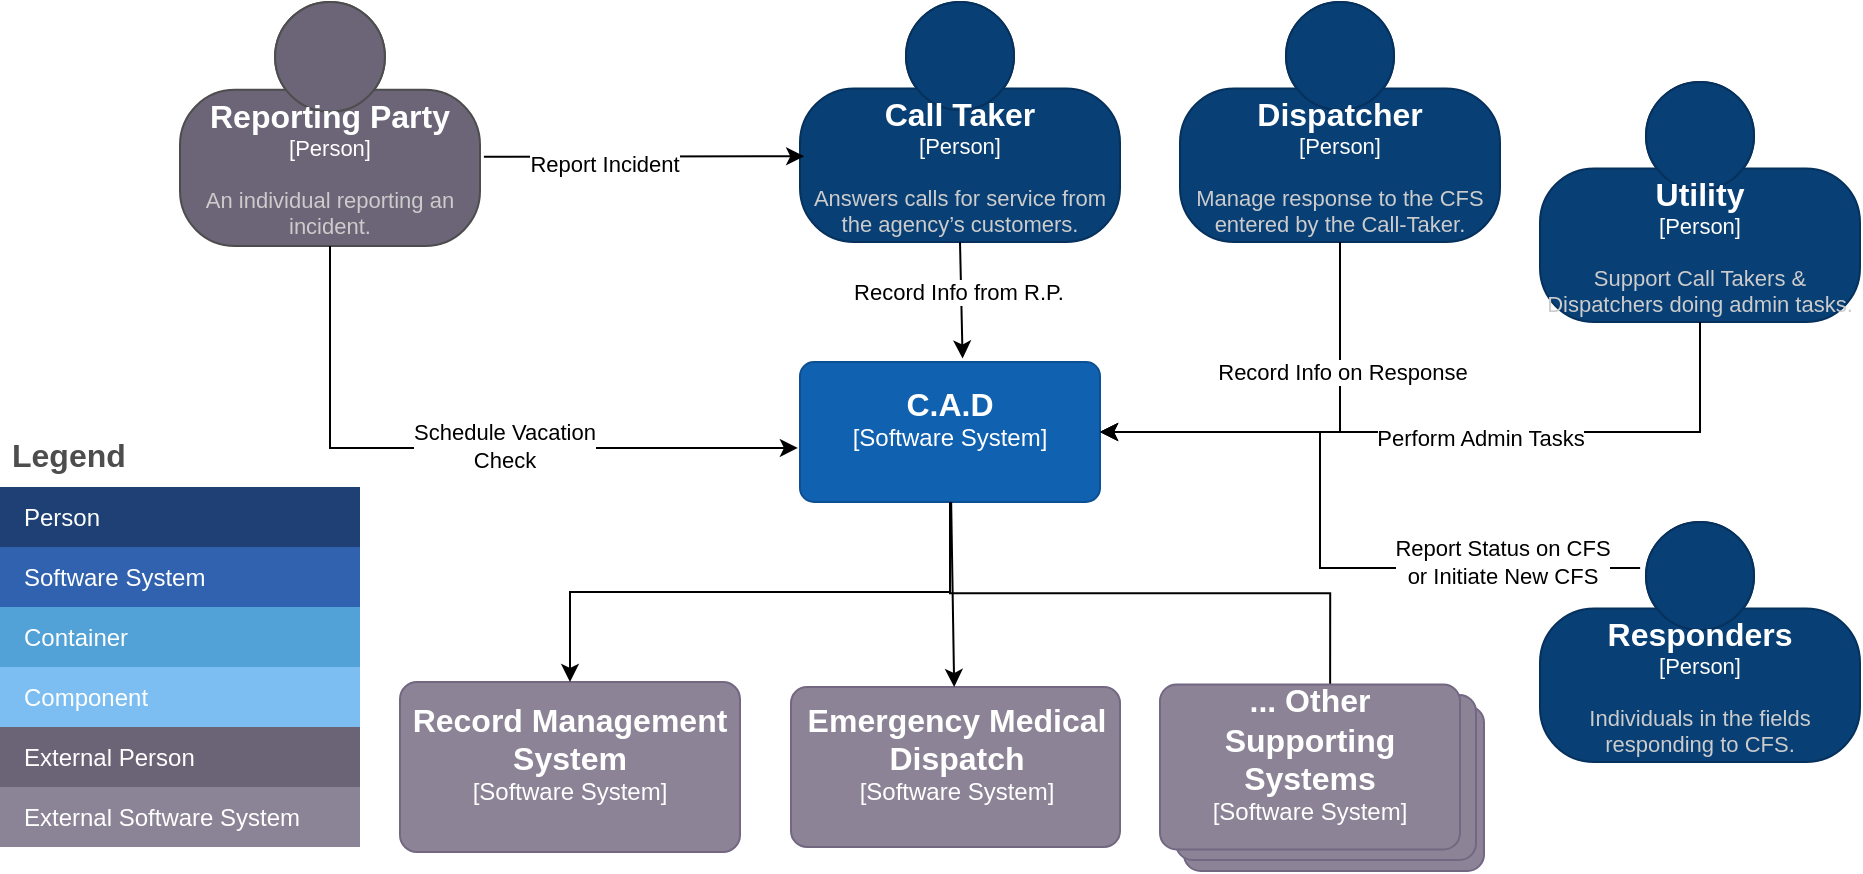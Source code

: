 <mxfile version="27.2.0">
  <diagram name="Page-1" id="krjWHa4J0ql0iqwKJg9R">
    <mxGraphModel dx="2660" dy="1081" grid="1" gridSize="10" guides="1" tooltips="1" connect="1" arrows="1" fold="1" page="1" pageScale="1" pageWidth="850" pageHeight="1100" math="0" shadow="0">
      <root>
        <mxCell id="0" />
        <mxCell id="1" parent="0" />
        <object placeholders="1" c4Name="Call Taker" c4Type="Person" c4Description="Answers calls for service from the agency’s customers." label="&lt;font style=&quot;font-size: 16px&quot;&gt;&lt;b&gt;%c4Name%&lt;/b&gt;&lt;/font&gt;&lt;div&gt;[%c4Type%]&lt;/div&gt;&lt;br&gt;&lt;div&gt;&lt;font style=&quot;font-size: 11px&quot;&gt;&lt;font color=&quot;#cccccc&quot;&gt;%c4Description%&lt;/font&gt;&lt;/div&gt;" id="zUVPZtC5M52VkGUb5q3C-1">
          <mxCell style="html=1;fontSize=11;dashed=0;whiteSpace=wrap;fillColor=#083F75;strokeColor=#06315C;fontColor=#ffffff;shape=mxgraph.c4.person2;align=center;metaEdit=1;points=[[0.5,0,0],[1,0.5,0],[1,0.75,0],[0.75,1,0],[0.5,1,0],[0.25,1,0],[0,0.75,0],[0,0.5,0]];resizable=1;container=0;" parent="1" vertex="1">
            <mxGeometry x="260" y="40" width="160" height="120" as="geometry" />
          </mxCell>
        </object>
        <object placeholders="1" c4Name="C.A.D" c4Type="Software System" c4Description="" label="&lt;font style=&quot;font-size: 16px&quot;&gt;&lt;b&gt;%c4Name%&lt;/b&gt;&lt;/font&gt;&lt;div&gt;[%c4Type%]&lt;/div&gt;&lt;br&gt;&lt;div&gt;&lt;font style=&quot;font-size: 11px&quot;&gt;&lt;font color=&quot;#cccccc&quot;&gt;%c4Description%&lt;/font&gt;&lt;/div&gt;" id="zUVPZtC5M52VkGUb5q3C-4">
          <mxCell style="rounded=1;whiteSpace=wrap;html=1;labelBackgroundColor=none;fillColor=#1061B0;fontColor=#ffffff;align=center;arcSize=10;strokeColor=#0D5091;metaEdit=1;resizable=1;points=[[0.25,0,0],[0.5,0,0],[0.75,0,0],[1,0.25,0],[1,0.5,0],[1,0.75,0],[0.75,1,0],[0.5,1,0],[0.25,1,0],[0,0.75,0],[0,0.5,0],[0,0.25,0]];" parent="1" vertex="1">
            <mxGeometry x="260" y="220" width="150" height="70" as="geometry" />
          </mxCell>
        </object>
        <mxCell id="zUVPZtC5M52VkGUb5q3C-8" style="rounded=0;orthogonalLoop=1;jettySize=auto;html=1;exitX=0.5;exitY=1;exitDx=0;exitDy=0;exitPerimeter=0;entryX=0.542;entryY=-0.025;entryDx=0;entryDy=0;entryPerimeter=0;" parent="1" source="zUVPZtC5M52VkGUb5q3C-1" target="zUVPZtC5M52VkGUb5q3C-4" edge="1">
          <mxGeometry relative="1" as="geometry" />
        </mxCell>
        <mxCell id="zUVPZtC5M52VkGUb5q3C-9" value="Record Info from R.P." style="edgeLabel;html=1;align=center;verticalAlign=middle;resizable=0;points=[];" parent="zUVPZtC5M52VkGUb5q3C-8" vertex="1" connectable="0">
          <mxGeometry x="-0.169" y="-2" relative="1" as="geometry">
            <mxPoint y="1" as="offset" />
          </mxGeometry>
        </mxCell>
        <mxCell id="zUVPZtC5M52VkGUb5q3C-11" value="" style="rounded=0;orthogonalLoop=1;jettySize=auto;html=1;exitX=1.013;exitY=0.634;exitDx=0;exitDy=0;exitPerimeter=0;entryX=0.013;entryY=0.643;entryDx=0;entryDy=0;entryPerimeter=0;" parent="1" source="zUVPZtC5M52VkGUb5q3C-10" target="zUVPZtC5M52VkGUb5q3C-1" edge="1">
          <mxGeometry relative="1" as="geometry">
            <mxPoint x="270" y="110" as="targetPoint" />
            <mxPoint x="400" y="160" as="sourcePoint" />
          </mxGeometry>
        </mxCell>
        <mxCell id="zUVPZtC5M52VkGUb5q3C-12" value="Report Incident" style="edgeLabel;html=1;align=center;verticalAlign=middle;resizable=0;points=[];" parent="zUVPZtC5M52VkGUb5q3C-11" vertex="1" connectable="0">
          <mxGeometry x="-0.255" y="-3" relative="1" as="geometry">
            <mxPoint as="offset" />
          </mxGeometry>
        </mxCell>
        <object placeholders="1" c4Name="Reporting Party" c4Type="Person" c4Description="An individual reporting an incident. " label="&lt;font style=&quot;font-size: 16px&quot;&gt;&lt;b&gt;%c4Name%&lt;/b&gt;&lt;/font&gt;&lt;div&gt;[%c4Type%]&lt;/div&gt;&lt;br&gt;&lt;div&gt;&lt;font style=&quot;font-size: 11px&quot;&gt;&lt;font color=&quot;#cccccc&quot;&gt;%c4Description%&lt;/font&gt;&lt;/div&gt;" id="zUVPZtC5M52VkGUb5q3C-10">
          <mxCell style="html=1;fontSize=11;dashed=0;whiteSpace=wrap;fillColor=#6C6477;strokeColor=#4D4D4D;fontColor=#ffffff;shape=mxgraph.c4.person2;align=center;metaEdit=1;points=[[0.5,0,0],[1,0.5,0],[1,0.75,0],[0.75,1,0],[0.5,1,0],[0.25,1,0],[0,0.75,0],[0,0.5,0]];resizable=1;" parent="1" vertex="1">
            <mxGeometry x="-50" y="40" width="150" height="122" as="geometry" />
          </mxCell>
        </object>
        <object placeholders="1" c4Name="Record Management System" c4Type="Software System" c4Description="" label="&lt;font style=&quot;font-size: 16px&quot;&gt;&lt;b&gt;%c4Name%&lt;/b&gt;&lt;/font&gt;&lt;div&gt;[%c4Type%]&lt;/div&gt;&lt;br&gt;&lt;div&gt;&lt;font style=&quot;font-size: 11px&quot;&gt;&lt;font color=&quot;#cccccc&quot;&gt;%c4Description%&lt;/font&gt;&lt;/div&gt;" id="zUVPZtC5M52VkGUb5q3C-13">
          <mxCell style="rounded=1;whiteSpace=wrap;html=1;labelBackgroundColor=none;fillColor=#8C8496;fontColor=#ffffff;align=center;arcSize=10;strokeColor=#736782;metaEdit=1;resizable=1;points=[[0.25,0,0],[0.5,0,0],[0.75,0,0],[1,0.25,0],[1,0.5,0],[1,0.75,0],[0.75,1,0],[0.5,1,0],[0.25,1,0],[0,0.75,0],[0,0.5,0],[0,0.25,0]];" parent="1" vertex="1">
            <mxGeometry x="60" y="380" width="170" height="85" as="geometry" />
          </mxCell>
        </object>
        <mxCell id="zUVPZtC5M52VkGUb5q3C-15" style="edgeStyle=orthogonalEdgeStyle;rounded=0;orthogonalLoop=1;jettySize=auto;html=1;exitX=0.5;exitY=1;exitDx=0;exitDy=0;exitPerimeter=0;" parent="1" source="zUVPZtC5M52VkGUb5q3C-4" target="zUVPZtC5M52VkGUb5q3C-13" edge="1">
          <mxGeometry relative="1" as="geometry" />
        </mxCell>
        <object placeholders="1" c4Name="Emergency Medical Dispatch" c4Type="Software System" c4Description="" label="&lt;font style=&quot;font-size: 16px&quot;&gt;&lt;b&gt;%c4Name%&lt;/b&gt;&lt;/font&gt;&lt;div&gt;[%c4Type%]&lt;/div&gt;&lt;br&gt;&lt;div&gt;&lt;font style=&quot;font-size: 11px&quot;&gt;&lt;font color=&quot;#cccccc&quot;&gt;%c4Description%&lt;/font&gt;&lt;/div&gt;" id="zUVPZtC5M52VkGUb5q3C-16">
          <mxCell style="rounded=1;whiteSpace=wrap;html=1;labelBackgroundColor=none;fillColor=#8C8496;fontColor=#ffffff;align=center;arcSize=10;strokeColor=#736782;metaEdit=1;resizable=1;points=[[0.25,0,0],[0.5,0,0],[0.75,0,0],[1,0.25,0],[1,0.5,0],[1,0.75,0],[0.75,1,0],[0.5,1,0],[0.25,1,0],[0,0.75,0],[0,0.5,0],[0,0.25,0]];" parent="1" vertex="1">
            <mxGeometry x="255.5" y="382.5" width="164.5" height="80" as="geometry" />
          </mxCell>
        </object>
        <object placeholders="1" c4Name="" c4Type="" c4Description="" label="&lt;font style=&quot;font-size: 16px&quot;&gt;&lt;b&gt;%c4Name%&lt;/b&gt;&lt;/font&gt;&lt;div&gt;[%c4Type%]&lt;/div&gt;&lt;br&gt;&lt;div&gt;&lt;font style=&quot;font-size: 11px&quot;&gt;&lt;font color=&quot;#cccccc&quot;&gt;%c4Description%&lt;/font&gt;&lt;/div&gt;" id="zUVPZtC5M52VkGUb5q3C-18">
          <mxCell style="rounded=1;whiteSpace=wrap;html=1;labelBackgroundColor=none;fillColor=#8C8496;fontColor=#ffffff;align=center;arcSize=10;strokeColor=#736782;metaEdit=1;resizable=1;points=[[0.25,0,0],[0.5,0,0],[0.75,0,0],[1,0.25,0],[1,0.5,0],[1,0.75,0],[0.75,1,0],[0.5,1,0],[0.25,1,0],[0,0.75,0],[0,0.5,0],[0,0.25,0]];" parent="1" vertex="1">
            <mxGeometry x="452" y="392" width="150" height="82.5" as="geometry" />
          </mxCell>
        </object>
        <mxCell id="zUVPZtC5M52VkGUb5q3C-17" style="rounded=0;orthogonalLoop=1;jettySize=auto;html=1;" parent="1" source="zUVPZtC5M52VkGUb5q3C-4" target="zUVPZtC5M52VkGUb5q3C-16" edge="1">
          <mxGeometry relative="1" as="geometry" />
        </mxCell>
        <mxCell id="awkWz3R0QFg1QfL-Hbx2-1" style="edgeStyle=orthogonalEdgeStyle;rounded=0;orthogonalLoop=1;jettySize=auto;html=1;exitX=0.5;exitY=1;exitDx=0;exitDy=0;exitPerimeter=0;entryX=0.567;entryY=0.227;entryDx=0;entryDy=0;entryPerimeter=0;" parent="1" source="zUVPZtC5M52VkGUb5q3C-4" target="awkWz3R0QFg1QfL-Hbx2-17" edge="1">
          <mxGeometry relative="1" as="geometry" />
        </mxCell>
        <object placeholders="1" c4Name="Dispatcher" c4Type="Person" c4Description="Manage response to the CFS entered by the Call-Taker." label="&lt;font style=&quot;font-size: 16px&quot;&gt;&lt;b&gt;%c4Name%&lt;/b&gt;&lt;/font&gt;&lt;div&gt;[%c4Type%]&lt;/div&gt;&lt;br&gt;&lt;div&gt;&lt;font style=&quot;font-size: 11px&quot;&gt;&lt;font color=&quot;#cccccc&quot;&gt;%c4Description%&lt;/font&gt;&lt;/div&gt;" id="awkWz3R0QFg1QfL-Hbx2-3">
          <mxCell style="html=1;fontSize=11;dashed=0;whiteSpace=wrap;fillColor=#083F75;strokeColor=#06315C;fontColor=#ffffff;shape=mxgraph.c4.person2;align=center;metaEdit=1;points=[[0.5,0,0],[1,0.5,0],[1,0.75,0],[0.75,1,0],[0.5,1,0],[0.25,1,0],[0,0.75,0],[0,0.5,0]];resizable=1;container=0;" parent="1" vertex="1">
            <mxGeometry x="450" y="40" width="160" height="120" as="geometry" />
          </mxCell>
        </object>
        <mxCell id="awkWz3R0QFg1QfL-Hbx2-4" style="edgeStyle=orthogonalEdgeStyle;rounded=0;orthogonalLoop=1;jettySize=auto;html=1;entryX=1;entryY=0.5;entryDx=0;entryDy=0;entryPerimeter=0;exitX=0.5;exitY=1;exitDx=0;exitDy=0;exitPerimeter=0;" parent="1" source="awkWz3R0QFg1QfL-Hbx2-3" target="zUVPZtC5M52VkGUb5q3C-4" edge="1">
          <mxGeometry relative="1" as="geometry" />
        </mxCell>
        <mxCell id="awkWz3R0QFg1QfL-Hbx2-5" value="Record Info on Response" style="edgeLabel;html=1;align=center;verticalAlign=middle;resizable=0;points=[];" parent="awkWz3R0QFg1QfL-Hbx2-4" vertex="1" connectable="0">
          <mxGeometry x="-0.396" y="1" relative="1" as="geometry">
            <mxPoint as="offset" />
          </mxGeometry>
        </mxCell>
        <mxCell id="awkWz3R0QFg1QfL-Hbx2-6" style="edgeStyle=orthogonalEdgeStyle;rounded=0;orthogonalLoop=1;jettySize=auto;html=1;entryX=-0.007;entryY=0.614;entryDx=0;entryDy=0;entryPerimeter=0;exitX=0.5;exitY=1;exitDx=0;exitDy=0;exitPerimeter=0;" parent="1" source="zUVPZtC5M52VkGUb5q3C-10" target="zUVPZtC5M52VkGUb5q3C-4" edge="1">
          <mxGeometry relative="1" as="geometry" />
        </mxCell>
        <mxCell id="awkWz3R0QFg1QfL-Hbx2-7" value="Schedule Vacation&lt;br&gt;Check" style="edgeLabel;html=1;align=center;verticalAlign=middle;resizable=0;points=[];" parent="awkWz3R0QFg1QfL-Hbx2-6" vertex="1" connectable="0">
          <mxGeometry x="0.124" y="1" relative="1" as="geometry">
            <mxPoint as="offset" />
          </mxGeometry>
        </mxCell>
        <object placeholders="1" c4Name="Utility" c4Type="Person" c4Description="Support Call Takers &amp; Dispatchers doing admin tasks. " label="&lt;font style=&quot;font-size: 16px&quot;&gt;&lt;b&gt;%c4Name%&lt;/b&gt;&lt;/font&gt;&lt;div&gt;[%c4Type%]&lt;/div&gt;&lt;br&gt;&lt;div&gt;&lt;font style=&quot;font-size: 11px&quot;&gt;&lt;font color=&quot;#cccccc&quot;&gt;%c4Description%&lt;/font&gt;&lt;/div&gt;" id="awkWz3R0QFg1QfL-Hbx2-8">
          <mxCell style="html=1;fontSize=11;dashed=0;whiteSpace=wrap;fillColor=#083F75;strokeColor=#06315C;fontColor=#ffffff;shape=mxgraph.c4.person2;align=center;metaEdit=1;points=[[0.5,0,0],[1,0.5,0],[1,0.75,0],[0.75,1,0],[0.5,1,0],[0.25,1,0],[0,0.75,0],[0,0.5,0]];resizable=1;container=0;" parent="1" vertex="1">
            <mxGeometry x="630" y="80" width="160" height="120" as="geometry" />
          </mxCell>
        </object>
        <object placeholders="1" c4Name="Responders" c4Type="Person" c4Description="Individuals in the fields responding to CFS." label="&lt;font style=&quot;font-size: 16px&quot;&gt;&lt;b&gt;%c4Name%&lt;/b&gt;&lt;/font&gt;&lt;div&gt;[%c4Type%]&lt;/div&gt;&lt;br&gt;&lt;div&gt;&lt;font style=&quot;font-size: 11px&quot;&gt;&lt;font color=&quot;#cccccc&quot;&gt;%c4Description%&lt;/font&gt;&lt;/div&gt;" id="awkWz3R0QFg1QfL-Hbx2-10">
          <mxCell style="html=1;fontSize=11;dashed=0;whiteSpace=wrap;fillColor=#083F75;strokeColor=#06315C;fontColor=#ffffff;shape=mxgraph.c4.person2;align=center;metaEdit=1;points=[[0.5,0,0],[1,0.5,0],[1,0.75,0],[0.75,1,0],[0.5,1,0],[0.25,1,0],[0,0.75,0],[0,0.5,0]];resizable=1;container=0;" parent="1" vertex="1">
            <mxGeometry x="630" y="300" width="160" height="120" as="geometry" />
          </mxCell>
        </object>
        <mxCell id="awkWz3R0QFg1QfL-Hbx2-12" style="edgeStyle=orthogonalEdgeStyle;rounded=0;orthogonalLoop=1;jettySize=auto;html=1;entryX=1;entryY=0.5;entryDx=0;entryDy=0;entryPerimeter=0;exitX=0.5;exitY=1;exitDx=0;exitDy=0;exitPerimeter=0;" parent="1" source="awkWz3R0QFg1QfL-Hbx2-8" target="zUVPZtC5M52VkGUb5q3C-4" edge="1">
          <mxGeometry relative="1" as="geometry" />
        </mxCell>
        <mxCell id="awkWz3R0QFg1QfL-Hbx2-13" value="Perform Admin Tasks" style="edgeLabel;html=1;align=center;verticalAlign=middle;resizable=0;points=[];" parent="awkWz3R0QFg1QfL-Hbx2-12" vertex="1" connectable="0">
          <mxGeometry x="-0.07" y="3" relative="1" as="geometry">
            <mxPoint as="offset" />
          </mxGeometry>
        </mxCell>
        <mxCell id="awkWz3R0QFg1QfL-Hbx2-14" style="edgeStyle=orthogonalEdgeStyle;rounded=0;orthogonalLoop=1;jettySize=auto;html=1;entryX=1;entryY=0.5;entryDx=0;entryDy=0;entryPerimeter=0;exitX=0.313;exitY=0.192;exitDx=0;exitDy=0;exitPerimeter=0;" parent="1" source="awkWz3R0QFg1QfL-Hbx2-10" target="zUVPZtC5M52VkGUb5q3C-4" edge="1">
          <mxGeometry relative="1" as="geometry" />
        </mxCell>
        <mxCell id="awkWz3R0QFg1QfL-Hbx2-16" value="Report Status on CFS&lt;br&gt;or Initiate New CFS" style="edgeLabel;html=1;align=center;verticalAlign=middle;resizable=0;points=[];" parent="awkWz3R0QFg1QfL-Hbx2-14" vertex="1" connectable="0">
          <mxGeometry x="-0.591" y="-3" relative="1" as="geometry">
            <mxPoint as="offset" />
          </mxGeometry>
        </mxCell>
        <object placeholders="1" c4Name="" c4Type="" c4Description="" label="&lt;font style=&quot;font-size: 16px&quot;&gt;&lt;b&gt;%c4Name%&lt;/b&gt;&lt;/font&gt;&lt;div&gt;[%c4Type%]&lt;/div&gt;&lt;br&gt;&lt;div&gt;&lt;font style=&quot;font-size: 11px&quot;&gt;&lt;font color=&quot;#cccccc&quot;&gt;%c4Description%&lt;/font&gt;&lt;/div&gt;" id="awkWz3R0QFg1QfL-Hbx2-18">
          <mxCell style="rounded=1;whiteSpace=wrap;html=1;labelBackgroundColor=none;fillColor=#8C8496;fontColor=#ffffff;align=center;arcSize=10;strokeColor=#736782;metaEdit=1;resizable=1;points=[[0.25,0,0],[0.5,0,0],[0.75,0,0],[1,0.25,0],[1,0.5,0],[1,0.75,0],[0.75,1,0],[0.5,1,0],[0.25,1,0],[0,0.75,0],[0,0.5,0],[0,0.25,0]];" parent="1" vertex="1">
            <mxGeometry x="448" y="386.5" width="150" height="82.5" as="geometry" />
          </mxCell>
        </object>
        <object placeholders="1" c4Name="... Other Supporting Systems" c4Type="Software System" c4Description="" label="&lt;font style=&quot;font-size: 16px&quot;&gt;&lt;b&gt;%c4Name%&lt;/b&gt;&lt;/font&gt;&lt;div&gt;[%c4Type%]&lt;/div&gt;&lt;br&gt;&lt;div&gt;&lt;font style=&quot;font-size: 11px&quot;&gt;&lt;font color=&quot;#cccccc&quot;&gt;%c4Description%&lt;/font&gt;&lt;/div&gt;" id="awkWz3R0QFg1QfL-Hbx2-17">
          <mxCell style="rounded=1;whiteSpace=wrap;html=1;labelBackgroundColor=none;fillColor=#8C8496;fontColor=#ffffff;align=center;arcSize=10;strokeColor=#736782;metaEdit=1;resizable=1;points=[[0.25,0,0],[0.5,0,0],[0.75,0,0],[1,0.25,0],[1,0.5,0],[1,0.75,0],[0.75,1,0],[0.5,1,0],[0.25,1,0],[0,0.75,0],[0,0.5,0],[0,0.25,0]];" parent="1" vertex="1">
            <mxGeometry x="440" y="381.25" width="150" height="82.5" as="geometry" />
          </mxCell>
        </object>
        <mxCell id="awkWz3R0QFg1QfL-Hbx2-19" value="Legend" style="shape=table;startSize=30;container=1;collapsible=0;childLayout=tableLayout;fontSize=16;align=left;verticalAlign=top;fillColor=none;strokeColor=none;fontColor=#4D4D4D;fontStyle=1;spacingLeft=6;spacing=0;resizable=0;" parent="1" vertex="1">
          <mxGeometry x="-140" y="252.5" width="180" height="210" as="geometry" />
        </mxCell>
        <mxCell id="awkWz3R0QFg1QfL-Hbx2-20" value="" style="shape=tableRow;horizontal=0;startSize=0;swimlaneHead=0;swimlaneBody=0;strokeColor=inherit;top=0;left=0;bottom=0;right=0;collapsible=0;dropTarget=0;fillColor=none;points=[[0,0.5],[1,0.5]];portConstraint=eastwest;fontSize=12;" parent="awkWz3R0QFg1QfL-Hbx2-19" vertex="1">
          <mxGeometry y="30" width="180" height="30" as="geometry" />
        </mxCell>
        <mxCell id="awkWz3R0QFg1QfL-Hbx2-21" value="Person" style="shape=partialRectangle;html=1;whiteSpace=wrap;connectable=0;strokeColor=inherit;overflow=hidden;fillColor=#1E4074;top=0;left=0;bottom=0;right=0;pointerEvents=1;fontSize=12;align=left;fontColor=#FFFFFF;gradientColor=none;spacingLeft=10;spacingRight=4;" parent="awkWz3R0QFg1QfL-Hbx2-20" vertex="1">
          <mxGeometry width="180" height="30" as="geometry">
            <mxRectangle width="180" height="30" as="alternateBounds" />
          </mxGeometry>
        </mxCell>
        <mxCell id="awkWz3R0QFg1QfL-Hbx2-22" value="" style="shape=tableRow;horizontal=0;startSize=0;swimlaneHead=0;swimlaneBody=0;strokeColor=inherit;top=0;left=0;bottom=0;right=0;collapsible=0;dropTarget=0;fillColor=none;points=[[0,0.5],[1,0.5]];portConstraint=eastwest;fontSize=12;" parent="awkWz3R0QFg1QfL-Hbx2-19" vertex="1">
          <mxGeometry y="60" width="180" height="30" as="geometry" />
        </mxCell>
        <mxCell id="awkWz3R0QFg1QfL-Hbx2-23" value="Software System" style="shape=partialRectangle;html=1;whiteSpace=wrap;connectable=0;strokeColor=inherit;overflow=hidden;fillColor=#3162AF;top=0;left=0;bottom=0;right=0;pointerEvents=1;fontSize=12;align=left;fontColor=#FFFFFF;gradientColor=none;spacingLeft=10;spacingRight=4;" parent="awkWz3R0QFg1QfL-Hbx2-22" vertex="1">
          <mxGeometry width="180" height="30" as="geometry">
            <mxRectangle width="180" height="30" as="alternateBounds" />
          </mxGeometry>
        </mxCell>
        <mxCell id="awkWz3R0QFg1QfL-Hbx2-24" value="" style="shape=tableRow;horizontal=0;startSize=0;swimlaneHead=0;swimlaneBody=0;strokeColor=inherit;top=0;left=0;bottom=0;right=0;collapsible=0;dropTarget=0;fillColor=none;points=[[0,0.5],[1,0.5]];portConstraint=eastwest;fontSize=12;" parent="awkWz3R0QFg1QfL-Hbx2-19" vertex="1">
          <mxGeometry y="90" width="180" height="30" as="geometry" />
        </mxCell>
        <mxCell id="awkWz3R0QFg1QfL-Hbx2-25" value="Container" style="shape=partialRectangle;html=1;whiteSpace=wrap;connectable=0;strokeColor=inherit;overflow=hidden;fillColor=#52a2d8;top=0;left=0;bottom=0;right=0;pointerEvents=1;fontSize=12;align=left;fontColor=#FFFFFF;gradientColor=none;spacingLeft=10;spacingRight=4;" parent="awkWz3R0QFg1QfL-Hbx2-24" vertex="1">
          <mxGeometry width="180" height="30" as="geometry">
            <mxRectangle width="180" height="30" as="alternateBounds" />
          </mxGeometry>
        </mxCell>
        <mxCell id="awkWz3R0QFg1QfL-Hbx2-26" value="" style="shape=tableRow;horizontal=0;startSize=0;swimlaneHead=0;swimlaneBody=0;strokeColor=inherit;top=0;left=0;bottom=0;right=0;collapsible=0;dropTarget=0;fillColor=none;points=[[0,0.5],[1,0.5]];portConstraint=eastwest;fontSize=12;" parent="awkWz3R0QFg1QfL-Hbx2-19" vertex="1">
          <mxGeometry y="120" width="180" height="30" as="geometry" />
        </mxCell>
        <mxCell id="awkWz3R0QFg1QfL-Hbx2-27" value="Component" style="shape=partialRectangle;html=1;whiteSpace=wrap;connectable=0;strokeColor=inherit;overflow=hidden;fillColor=#7dbef2;top=0;left=0;bottom=0;right=0;pointerEvents=1;fontSize=12;align=left;fontColor=#FFFFFF;gradientColor=none;spacingLeft=10;spacingRight=4;" parent="awkWz3R0QFg1QfL-Hbx2-26" vertex="1">
          <mxGeometry width="180" height="30" as="geometry">
            <mxRectangle width="180" height="30" as="alternateBounds" />
          </mxGeometry>
        </mxCell>
        <mxCell id="awkWz3R0QFg1QfL-Hbx2-28" value="" style="shape=tableRow;horizontal=0;startSize=0;swimlaneHead=0;swimlaneBody=0;strokeColor=inherit;top=0;left=0;bottom=0;right=0;collapsible=0;dropTarget=0;fillColor=none;points=[[0,0.5],[1,0.5]];portConstraint=eastwest;fontSize=12;" parent="awkWz3R0QFg1QfL-Hbx2-19" vertex="1">
          <mxGeometry y="150" width="180" height="30" as="geometry" />
        </mxCell>
        <mxCell id="awkWz3R0QFg1QfL-Hbx2-29" value="External Person" style="shape=partialRectangle;html=1;whiteSpace=wrap;connectable=0;strokeColor=inherit;overflow=hidden;fillColor=#6b6477;top=0;left=0;bottom=0;right=0;pointerEvents=1;fontSize=12;align=left;fontColor=#FFFFFF;gradientColor=none;spacingLeft=10;spacingRight=4;" parent="awkWz3R0QFg1QfL-Hbx2-28" vertex="1">
          <mxGeometry width="180" height="30" as="geometry">
            <mxRectangle width="180" height="30" as="alternateBounds" />
          </mxGeometry>
        </mxCell>
        <mxCell id="awkWz3R0QFg1QfL-Hbx2-30" value="" style="shape=tableRow;horizontal=0;startSize=0;swimlaneHead=0;swimlaneBody=0;strokeColor=inherit;top=0;left=0;bottom=0;right=0;collapsible=0;dropTarget=0;fillColor=none;points=[[0,0.5],[1,0.5]];portConstraint=eastwest;fontSize=12;" parent="awkWz3R0QFg1QfL-Hbx2-19" vertex="1">
          <mxGeometry y="180" width="180" height="30" as="geometry" />
        </mxCell>
        <mxCell id="awkWz3R0QFg1QfL-Hbx2-31" value="External Software System" style="shape=partialRectangle;html=1;whiteSpace=wrap;connectable=0;strokeColor=inherit;overflow=hidden;fillColor=#8b8496;top=0;left=0;bottom=0;right=0;pointerEvents=1;fontSize=12;align=left;fontColor=#FFFFFF;gradientColor=none;spacingLeft=10;spacingRight=4;" parent="awkWz3R0QFg1QfL-Hbx2-30" vertex="1">
          <mxGeometry width="180" height="30" as="geometry">
            <mxRectangle width="180" height="30" as="alternateBounds" />
          </mxGeometry>
        </mxCell>
      </root>
    </mxGraphModel>
  </diagram>
</mxfile>
